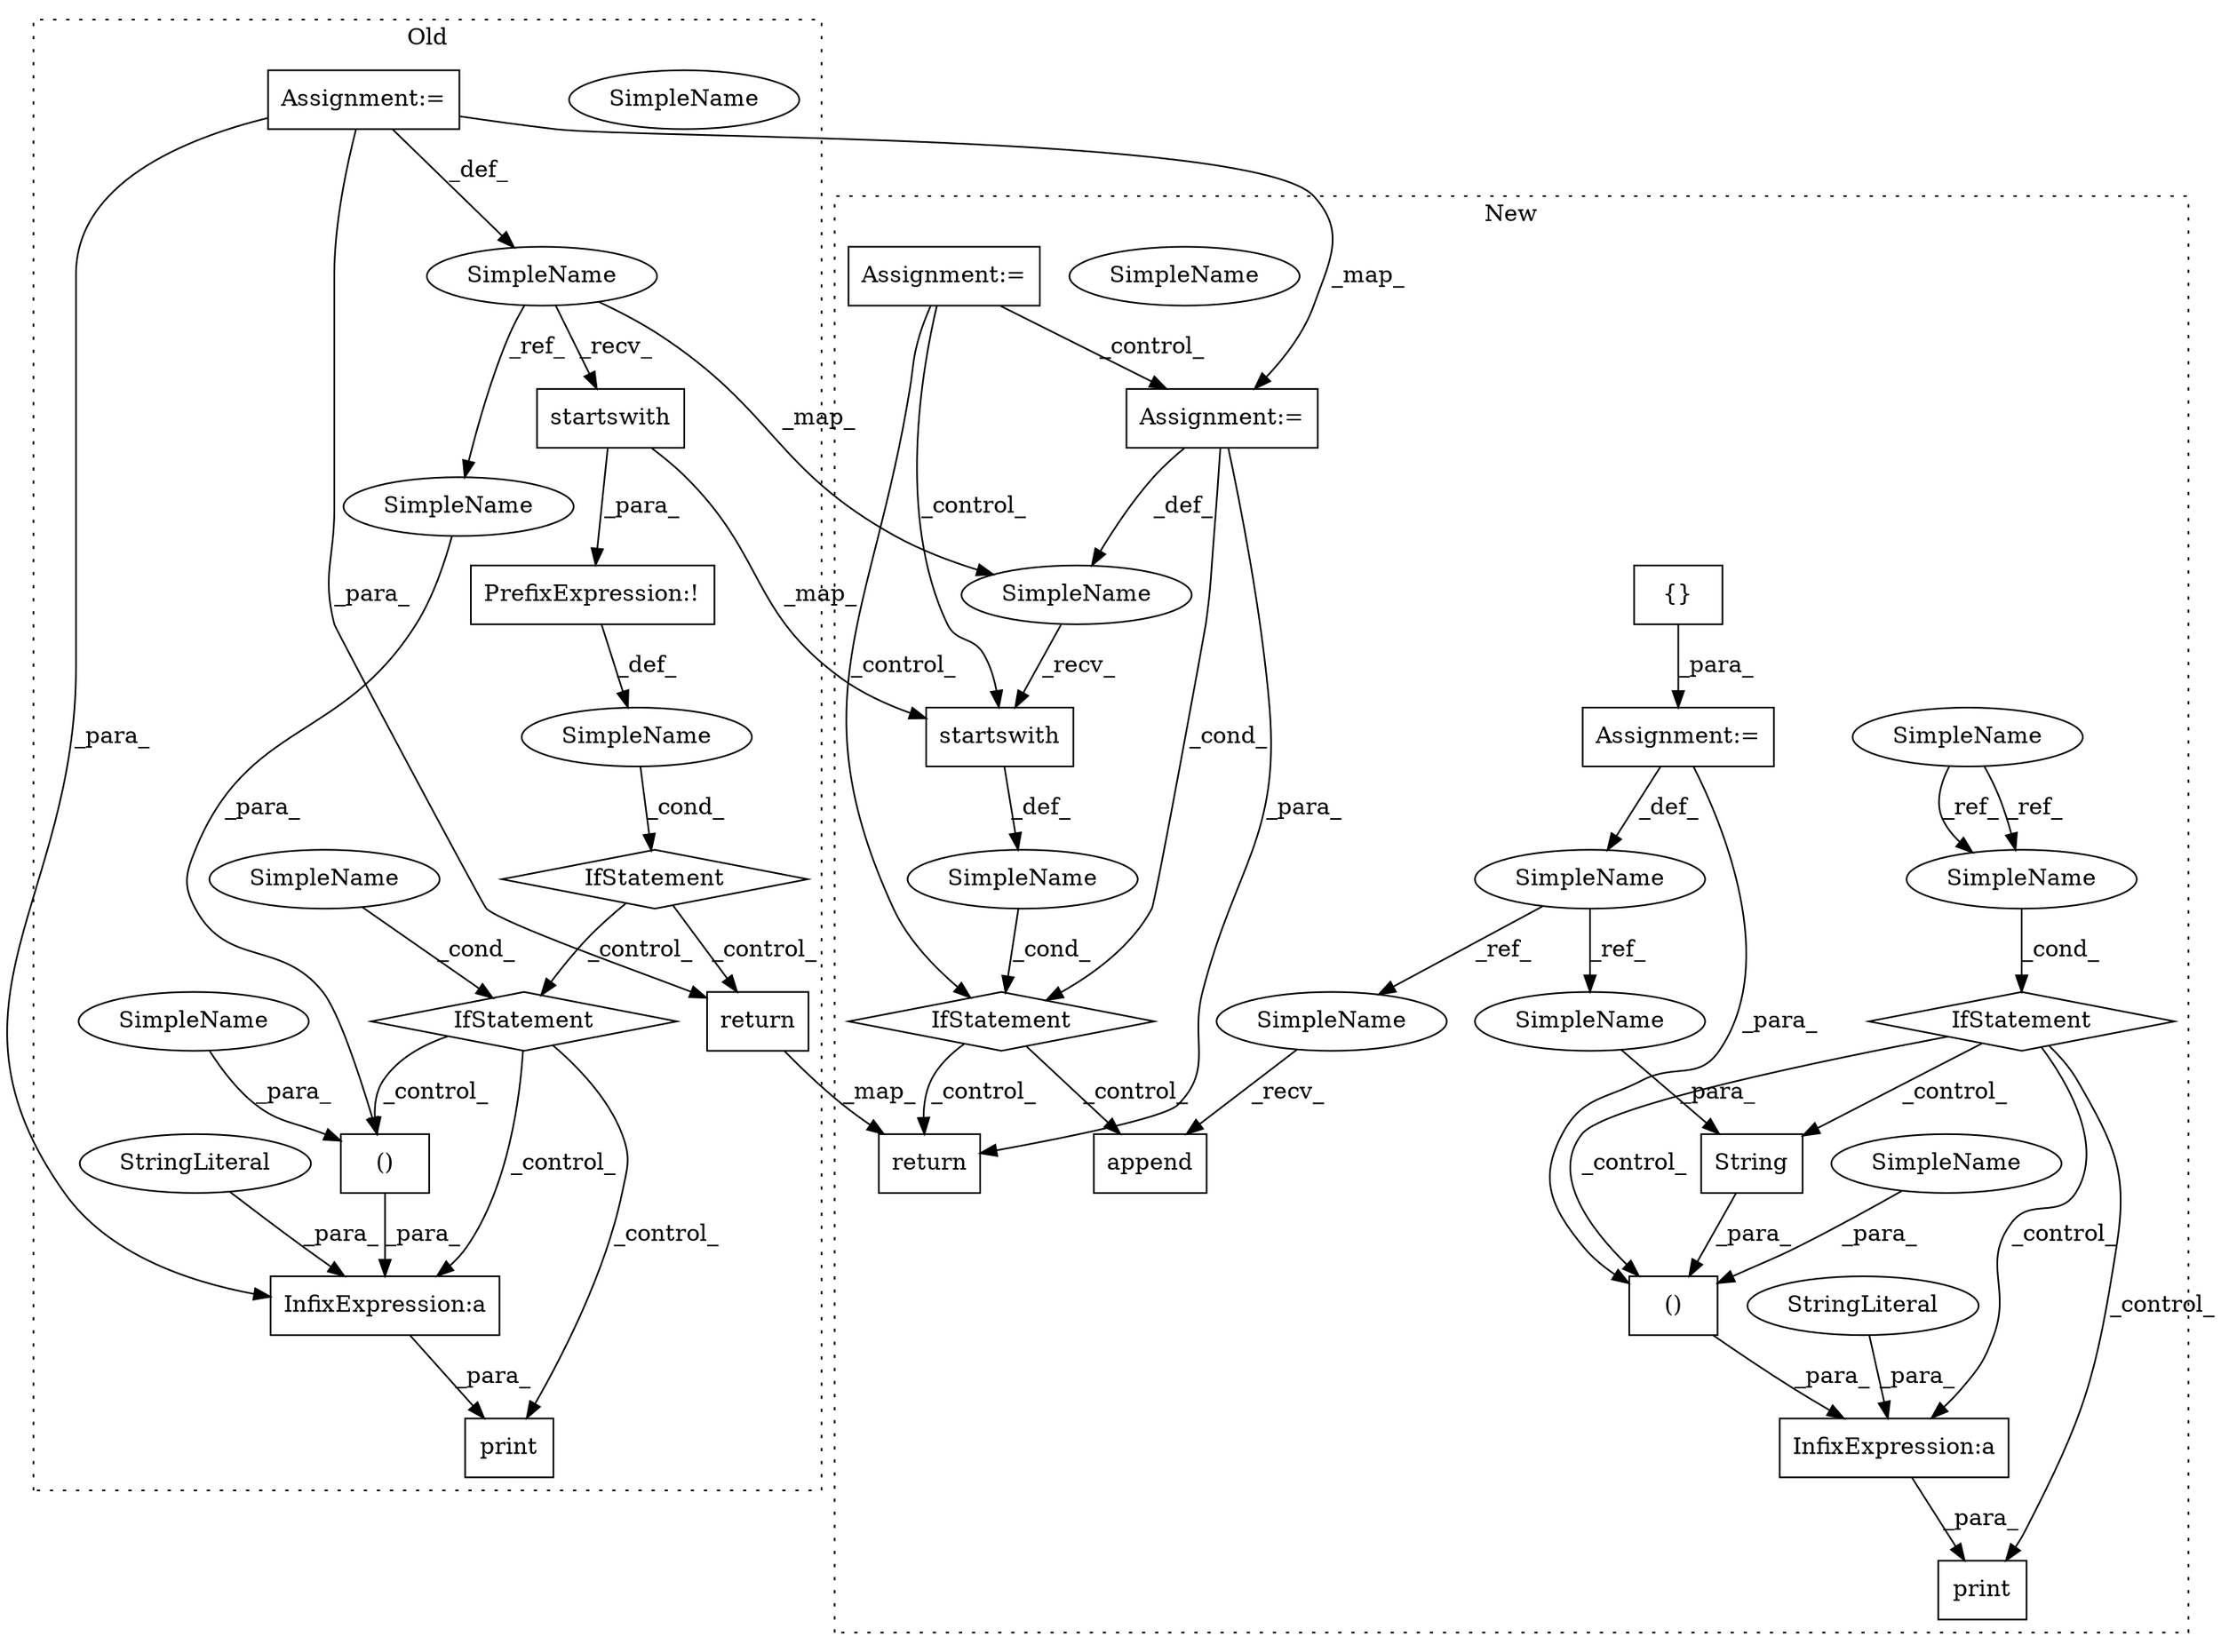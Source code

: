 digraph G {
subgraph cluster0 {
1 [label="()" a="106" s="14149" l="53" shape="box"];
7 [label="IfStatement" a="25" s="14041,14052" l="4,2" shape="diamond"];
8 [label="SimpleName" a="42" s="14045" l="7" shape="ellipse"];
9 [label="SimpleName" a="42" s="" l="" shape="ellipse"];
10 [label="IfStatement" a="25" s="13990,14031" l="4,2" shape="diamond"];
11 [label="InfixExpression:a" a="27" s="14137" l="12" shape="box"];
12 [label="StringLiteral" a="45" s="14070" l="67" shape="ellipse"];
15 [label="PrefixExpression:!" a="38" s="13994" l="1" shape="box"];
17 [label="print" a="32" s="14064,14202" l="6,2" shape="box"];
23 [label="return" a="41" s="14243" l="7" shape="box"];
24 [label="Assignment:=" a="7" s="13961" l="1" shape="box"];
26 [label="startswith" a="32" s="14003,14030" l="11,1" shape="box"];
28 [label="SimpleName" a="42" s="13954" l="7" shape="ellipse"];
36 [label="SimpleName" a="42" s="14045" l="7" shape="ellipse"];
37 [label="SimpleName" a="42" s="14186" l="16" shape="ellipse"];
39 [label="SimpleName" a="42" s="14166" l="7" shape="ellipse"];
label = "Old";
style="dotted";
}
subgraph cluster1 {
2 [label="String" a="32" s="3431,3446" l="7,1" shape="box"];
3 [label="InfixExpression:a" a="27" s="3421" l="10" shape="box"];
4 [label="StringLiteral" a="45" s="3367" l="54" shape="ellipse"];
5 [label="SimpleName" a="42" s="3344" l="7" shape="ellipse"];
6 [label="IfStatement" a="25" s="3340,3351" l="4,2" shape="diamond"];
13 [label="()" a="106" s="3431" l="45" shape="box"];
14 [label="SimpleName" a="42" s="2829" l="7" shape="ellipse"];
16 [label="{}" a="4" s="2927" l="2" shape="box"];
18 [label="print" a="32" s="3361,3476" l="6,2" shape="box"];
19 [label="SimpleName" a="42" s="2909" l="8" shape="ellipse"];
20 [label="append" a="32" s="3272,3283" l="7,1" shape="box"];
21 [label="SimpleName" a="42" s="" l="" shape="ellipse"];
22 [label="return" a="41" s="3104" l="7" shape="box"];
25 [label="Assignment:=" a="7" s="3021" l="1" shape="box"];
27 [label="startswith" a="32" s="3064,3091" l="11,1" shape="box"];
29 [label="SimpleName" a="42" s="3014" l="7" shape="ellipse"];
30 [label="IfStatement" a="25" s="3052,3092" l="4,2" shape="diamond"];
31 [label="Assignment:=" a="7" s="2917" l="1" shape="box"];
32 [label="Assignment:=" a="7" s="2935,3004" l="53,2" shape="box"];
33 [label="SimpleName" a="42" s="3344" l="7" shape="ellipse"];
34 [label="SimpleName" a="42" s="3438" l="8" shape="ellipse"];
35 [label="SimpleName" a="42" s="3263" l="8" shape="ellipse"];
38 [label="SimpleName" a="42" s="3460" l="16" shape="ellipse"];
label = "New";
style="dotted";
}
1 -> 11 [label="_para_"];
2 -> 13 [label="_para_"];
3 -> 18 [label="_para_"];
4 -> 3 [label="_para_"];
6 -> 2 [label="_control_"];
6 -> 3 [label="_control_"];
6 -> 18 [label="_control_"];
6 -> 13 [label="_control_"];
7 -> 17 [label="_control_"];
7 -> 1 [label="_control_"];
7 -> 11 [label="_control_"];
9 -> 10 [label="_cond_"];
10 -> 23 [label="_control_"];
10 -> 7 [label="_control_"];
11 -> 17 [label="_para_"];
12 -> 11 [label="_para_"];
13 -> 3 [label="_para_"];
14 -> 33 [label="_ref_"];
14 -> 33 [label="_ref_"];
15 -> 9 [label="_def_"];
16 -> 31 [label="_para_"];
19 -> 35 [label="_ref_"];
19 -> 34 [label="_ref_"];
21 -> 30 [label="_cond_"];
23 -> 22 [label="_map_"];
24 -> 28 [label="_def_"];
24 -> 23 [label="_para_"];
24 -> 11 [label="_para_"];
24 -> 25 [label="_map_"];
25 -> 22 [label="_para_"];
25 -> 30 [label="_cond_"];
25 -> 29 [label="_def_"];
26 -> 15 [label="_para_"];
26 -> 27 [label="_map_"];
27 -> 21 [label="_def_"];
28 -> 39 [label="_ref_"];
28 -> 26 [label="_recv_"];
28 -> 29 [label="_map_"];
29 -> 27 [label="_recv_"];
30 -> 22 [label="_control_"];
30 -> 20 [label="_control_"];
31 -> 19 [label="_def_"];
31 -> 13 [label="_para_"];
32 -> 27 [label="_control_"];
32 -> 25 [label="_control_"];
32 -> 30 [label="_control_"];
33 -> 6 [label="_cond_"];
34 -> 2 [label="_para_"];
35 -> 20 [label="_recv_"];
36 -> 7 [label="_cond_"];
37 -> 1 [label="_para_"];
38 -> 13 [label="_para_"];
39 -> 1 [label="_para_"];
}